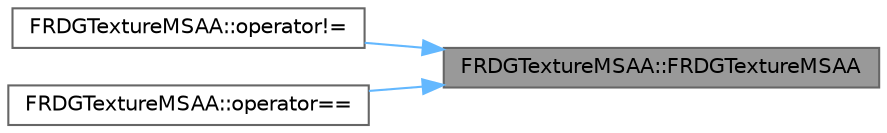digraph "FRDGTextureMSAA::FRDGTextureMSAA"
{
 // INTERACTIVE_SVG=YES
 // LATEX_PDF_SIZE
  bgcolor="transparent";
  edge [fontname=Helvetica,fontsize=10,labelfontname=Helvetica,labelfontsize=10];
  node [fontname=Helvetica,fontsize=10,shape=box,height=0.2,width=0.4];
  rankdir="RL";
  Node1 [id="Node000001",label="FRDGTextureMSAA::FRDGTextureMSAA",height=0.2,width=0.4,color="gray40", fillcolor="grey60", style="filled", fontcolor="black",tooltip=" "];
  Node1 -> Node2 [id="edge1_Node000001_Node000002",dir="back",color="steelblue1",style="solid",tooltip=" "];
  Node2 [id="Node000002",label="FRDGTextureMSAA::operator!=",height=0.2,width=0.4,color="grey40", fillcolor="white", style="filled",URL="$db/d1a/structFRDGTextureMSAA.html#ab9d88fbe4b85c2fe8804ac18f59bebfd",tooltip=" "];
  Node1 -> Node3 [id="edge2_Node000001_Node000003",dir="back",color="steelblue1",style="solid",tooltip=" "];
  Node3 [id="Node000003",label="FRDGTextureMSAA::operator==",height=0.2,width=0.4,color="grey40", fillcolor="white", style="filled",URL="$db/d1a/structFRDGTextureMSAA.html#a236a155cbc5c1e99a55a1f4ca051fb31",tooltip=" "];
}
